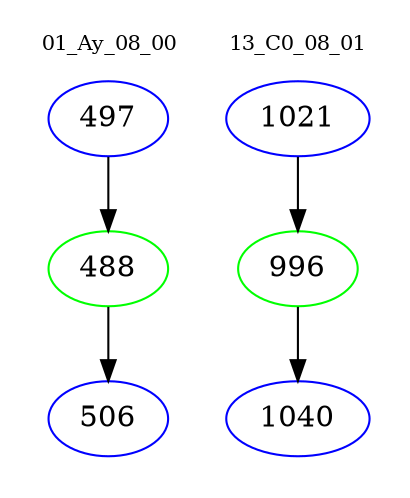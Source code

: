 digraph{
subgraph cluster_0 {
color = white
label = "01_Ay_08_00";
fontsize=10;
T0_497 [label="497", color="blue"]
T0_497 -> T0_488 [color="black"]
T0_488 [label="488", color="green"]
T0_488 -> T0_506 [color="black"]
T0_506 [label="506", color="blue"]
}
subgraph cluster_1 {
color = white
label = "13_C0_08_01";
fontsize=10;
T1_1021 [label="1021", color="blue"]
T1_1021 -> T1_996 [color="black"]
T1_996 [label="996", color="green"]
T1_996 -> T1_1040 [color="black"]
T1_1040 [label="1040", color="blue"]
}
}
